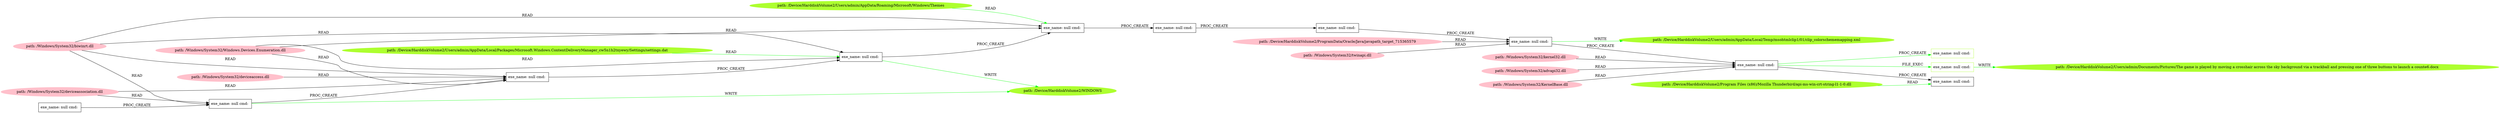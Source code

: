 digraph {
	rankdir=LR
	0 [label="exe_name: null cmd: " color=black shape=box style=solid]
	43 [label="exe_name: null cmd: " color=greenyellow shape=box style=solid]
	0 -> 43 [label=FILE_EXEC color=green]
	41 [label="path: /Device/HarddiskVolume2/Users/admin/AppData/Roaming/Microsoft/Windows/Themes" color=greenyellow shape=oval style=filled]
	8 [label="exe_name: null cmd: " color=black shape=box style=solid]
	41 -> 8 [label=READ color=green]
	39 [label="path: /Device/HarddiskVolume2/Users/admin/AppData/Local/Packages/Microsoft.Windows.ContentDeliveryManager_cw5n1h2txyewy/Settings/settings.dat" color=greenyellow shape=oval style=filled]
	12 [label="exe_name: null cmd: " color=black shape=box style=solid]
	39 -> 12 [label=READ color=green]
	46 [label="path: /Device/HarddiskVolume2/Program Files (x86)/Mozilla Thunderbird/api-ms-win-crt-string-l1-1-0.dll" color=greenyellow shape=oval style=filled]
	1 [label="exe_name: null cmd: " color=black shape=box style=solid]
	46 -> 1 [label=READ color=green]
	16 [label="exe_name: null cmd: " color=black shape=box style=solid]
	42 [label="path: /Device/HarddiskVolume2/Users/admin/AppData/Local/Temp/msohtmlclip1/01/clip_colorschememapping.xml" color=greenyellow shape=oval style=filled]
	16 -> 42 [label=WRITE color=green]
	11 [label="exe_name: null cmd: " color=black shape=box style=solid]
	21 [label="exe_name: null cmd: " color=black shape=box style=solid]
	11 -> 21 [label=PROC_CREATE color=black]
	27 [label="path: /Windows/System32/biwinrt.dll" color=pink shape=oval style=filled]
	21 [label="exe_name: null cmd: " color=black shape=box style=solid]
	27 -> 21 [label=READ color=black]
	32 [label="path: /Windows/System32/deviceassociation.dll" color=pink shape=oval style=filled]
	21 [label="exe_name: null cmd: " color=black shape=box style=solid]
	32 -> 21 [label=READ color=black]
	21 [label="exe_name: null cmd: " color=black shape=box style=solid]
	7 [label="exe_name: null cmd: " color=black shape=box style=solid]
	21 -> 7 [label=PROC_CREATE color=black]
	23 [label="path: /Windows/System32/Windows.Devices.Enumeration.dll" color=pink shape=oval style=filled]
	7 [label="exe_name: null cmd: " color=black shape=box style=solid]
	23 -> 7 [label=READ color=black]
	27 [label="path: /Windows/System32/biwinrt.dll" color=pink shape=oval style=filled]
	7 [label="exe_name: null cmd: " color=black shape=box style=solid]
	27 -> 7 [label=READ color=black]
	32 [label="path: /Windows/System32/deviceassociation.dll" color=pink shape=oval style=filled]
	7 [label="exe_name: null cmd: " color=black shape=box style=solid]
	32 -> 7 [label=READ color=black]
	36 [label="path: /Windows/System32/deviceaccess.dll" color=pink shape=oval style=filled]
	7 [label="exe_name: null cmd: " color=black shape=box style=solid]
	36 -> 7 [label=READ color=black]
	7 [label="exe_name: null cmd: " color=black shape=box style=solid]
	12 [label="exe_name: null cmd: " color=black shape=box style=solid]
	7 -> 12 [label=PROC_CREATE color=black]
	23 [label="path: /Windows/System32/Windows.Devices.Enumeration.dll" color=pink shape=oval style=filled]
	12 [label="exe_name: null cmd: " color=black shape=box style=solid]
	23 -> 12 [label=READ color=black]
	27 [label="path: /Windows/System32/biwinrt.dll" color=pink shape=oval style=filled]
	12 [label="exe_name: null cmd: " color=black shape=box style=solid]
	27 -> 12 [label=READ color=black]
	12 [label="exe_name: null cmd: " color=black shape=box style=solid]
	8 [label="exe_name: null cmd: " color=black shape=box style=solid]
	12 -> 8 [label=PROC_CREATE color=black]
	23 [label="path: /Windows/System32/Windows.Devices.Enumeration.dll" color=pink shape=oval style=filled]
	8 [label="exe_name: null cmd: " color=black shape=box style=solid]
	23 -> 8 [label=READ color=black]
	27 [label="path: /Windows/System32/biwinrt.dll" color=pink shape=oval style=filled]
	8 [label="exe_name: null cmd: " color=black shape=box style=solid]
	27 -> 8 [label=READ color=black]
	8 [label="exe_name: null cmd: " color=black shape=box style=solid]
	5 [label="exe_name: null cmd: " color=black shape=box style=solid]
	8 -> 5 [label=PROC_CREATE color=black]
	5 [label="exe_name: null cmd: " color=black shape=box style=solid]
	9 [label="exe_name: null cmd: " color=black shape=box style=solid]
	5 -> 9 [label=PROC_CREATE color=black]
	9 [label="exe_name: null cmd: " color=black shape=box style=solid]
	16 [label="exe_name: null cmd: " color=black shape=box style=solid]
	9 -> 16 [label=PROC_CREATE color=black]
	13 [label="path: /Device/HarddiskVolume2/ProgramData/Oracle/Java/javapath_target_715365579" color=pink shape=oval style=filled]
	16 [label="exe_name: null cmd: " color=black shape=box style=solid]
	13 -> 16 [label=READ color=black]
	22 [label="path: /Windows/System32/twinapi.dll" color=pink shape=oval style=filled]
	16 [label="exe_name: null cmd: " color=black shape=box style=solid]
	22 -> 16 [label=READ color=black]
	16 [label="exe_name: null cmd: " color=black shape=box style=solid]
	0 [label="exe_name: null cmd: " color=black shape=box style=solid]
	16 -> 0 [label=PROC_CREATE color=black]
	18 [label="path: /Windows/System32/kernel32.dll" color=pink shape=oval style=filled]
	0 [label="exe_name: null cmd: " color=black shape=box style=solid]
	18 -> 0 [label=READ color=black]
	0 [label="exe_name: null cmd: " color=black shape=box style=solid]
	1 [label="exe_name: null cmd: " color=black shape=box style=solid]
	0 -> 1 [label=PROC_CREATE color=black]
	19 [label="path: /Windows/System32/advapi32.dll" color=pink shape=oval style=filled]
	0 [label="exe_name: null cmd: " color=black shape=box style=solid]
	19 -> 0 [label=READ color=black]
	3 [label="path: /Windows/System32/KernelBase.dll" color=pink shape=oval style=filled]
	0 [label="exe_name: null cmd: " color=black shape=box style=solid]
	3 -> 0 [label=READ color=black]
	21 [label="exe_name: null cmd: " color=black shape=box style=solid]
	38 [label="path: /Device/HarddiskVolume2/WINDOWS" color=greenyellow shape=oval style=filled]
	21 -> 38 [label=WRITE color=green]
	43 [label="exe_name: null cmd: " color=greenyellow shape=box style=solid]
	44 [label="path: /Device/HarddiskVolume2/Users/admin/Documents/Pictures/The game is played by moving a crosshair across the sky background via a trackball and pressing one of three buttons to launch a counte6.docx" color=greenyellow shape=oval style=filled]
	43 -> 44 [label=WRITE color=green]
	0 [label="exe_name: null cmd: " color=black shape=box style=solid]
	45 [label="exe_name: null cmd: " color=greenyellow shape=box style=solid]
	0 -> 45 [label=PROC_CREATE color=green]
	12 [label="exe_name: null cmd: " color=black shape=box style=solid]
	38 [label="path: /Device/HarddiskVolume2/WINDOWS" color=greenyellow shape=oval style=filled]
	12 -> 38 [label=WRITE color=green]
}
